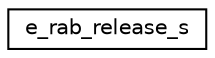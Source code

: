 digraph "Graphical Class Hierarchy"
{
 // LATEX_PDF_SIZE
  edge [fontname="Helvetica",fontsize="10",labelfontname="Helvetica",labelfontsize="10"];
  node [fontname="Helvetica",fontsize="10",shape=record];
  rankdir="LR";
  Node0 [label="e_rab_release_s",height=0.2,width=0.4,color="black", fillcolor="white", style="filled",URL="$structe__rab__release__s.html",tooltip=" "];
}
